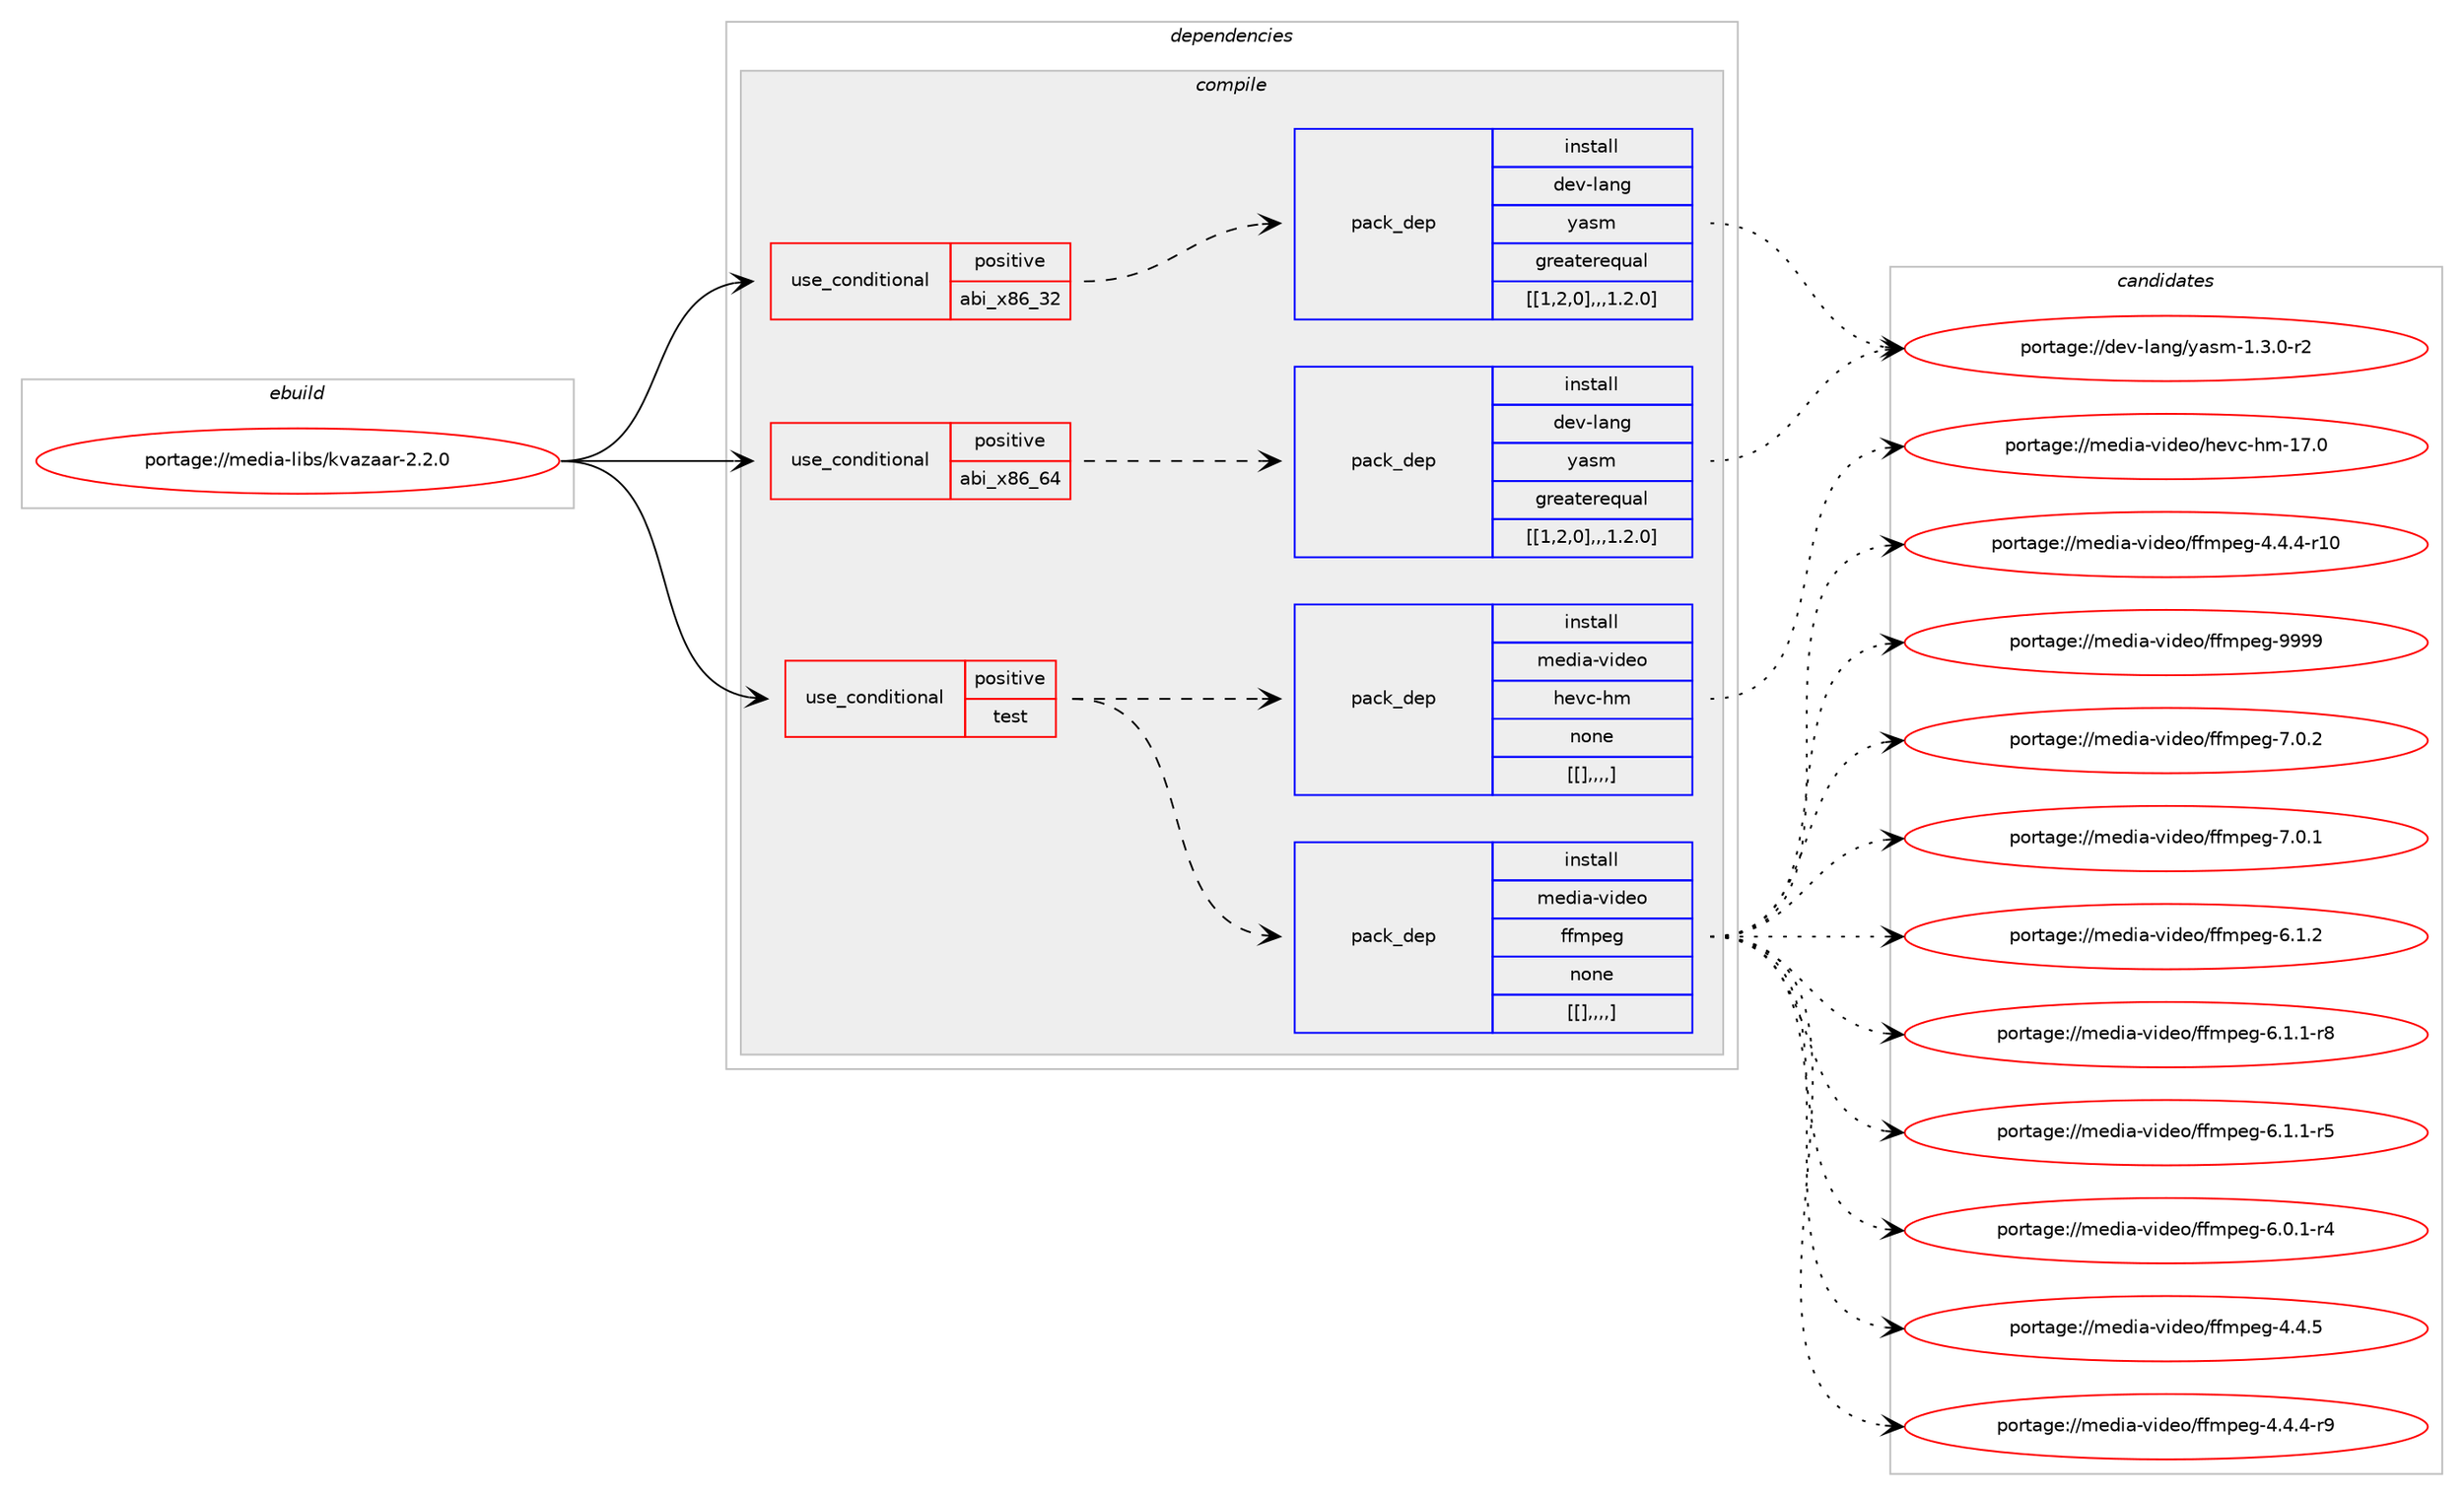 digraph prolog {

# *************
# Graph options
# *************

newrank=true;
concentrate=true;
compound=true;
graph [rankdir=LR,fontname=Helvetica,fontsize=10,ranksep=1.5];#, ranksep=2.5, nodesep=0.2];
edge  [arrowhead=vee];
node  [fontname=Helvetica,fontsize=10];

# **********
# The ebuild
# **********

subgraph cluster_leftcol {
color=gray;
label=<<i>ebuild</i>>;
id [label="portage://media-libs/kvazaar-2.2.0", color=red, width=4, href="../media-libs/kvazaar-2.2.0.svg"];
}

# ****************
# The dependencies
# ****************

subgraph cluster_midcol {
color=gray;
label=<<i>dependencies</i>>;
subgraph cluster_compile {
fillcolor="#eeeeee";
style=filled;
label=<<i>compile</i>>;
subgraph cond78453 {
dependency313886 [label=<<TABLE BORDER="0" CELLBORDER="1" CELLSPACING="0" CELLPADDING="4"><TR><TD ROWSPAN="3" CELLPADDING="10">use_conditional</TD></TR><TR><TD>positive</TD></TR><TR><TD>abi_x86_32</TD></TR></TABLE>>, shape=none, color=red];
subgraph pack232901 {
dependency313887 [label=<<TABLE BORDER="0" CELLBORDER="1" CELLSPACING="0" CELLPADDING="4" WIDTH="220"><TR><TD ROWSPAN="6" CELLPADDING="30">pack_dep</TD></TR><TR><TD WIDTH="110">install</TD></TR><TR><TD>dev-lang</TD></TR><TR><TD>yasm</TD></TR><TR><TD>greaterequal</TD></TR><TR><TD>[[1,2,0],,,1.2.0]</TD></TR></TABLE>>, shape=none, color=blue];
}
dependency313886:e -> dependency313887:w [weight=20,style="dashed",arrowhead="vee"];
}
id:e -> dependency313886:w [weight=20,style="solid",arrowhead="vee"];
subgraph cond78454 {
dependency313888 [label=<<TABLE BORDER="0" CELLBORDER="1" CELLSPACING="0" CELLPADDING="4"><TR><TD ROWSPAN="3" CELLPADDING="10">use_conditional</TD></TR><TR><TD>positive</TD></TR><TR><TD>abi_x86_64</TD></TR></TABLE>>, shape=none, color=red];
subgraph pack232902 {
dependency313889 [label=<<TABLE BORDER="0" CELLBORDER="1" CELLSPACING="0" CELLPADDING="4" WIDTH="220"><TR><TD ROWSPAN="6" CELLPADDING="30">pack_dep</TD></TR><TR><TD WIDTH="110">install</TD></TR><TR><TD>dev-lang</TD></TR><TR><TD>yasm</TD></TR><TR><TD>greaterequal</TD></TR><TR><TD>[[1,2,0],,,1.2.0]</TD></TR></TABLE>>, shape=none, color=blue];
}
dependency313888:e -> dependency313889:w [weight=20,style="dashed",arrowhead="vee"];
}
id:e -> dependency313888:w [weight=20,style="solid",arrowhead="vee"];
subgraph cond78455 {
dependency313890 [label=<<TABLE BORDER="0" CELLBORDER="1" CELLSPACING="0" CELLPADDING="4"><TR><TD ROWSPAN="3" CELLPADDING="10">use_conditional</TD></TR><TR><TD>positive</TD></TR><TR><TD>test</TD></TR></TABLE>>, shape=none, color=red];
subgraph pack232903 {
dependency313891 [label=<<TABLE BORDER="0" CELLBORDER="1" CELLSPACING="0" CELLPADDING="4" WIDTH="220"><TR><TD ROWSPAN="6" CELLPADDING="30">pack_dep</TD></TR><TR><TD WIDTH="110">install</TD></TR><TR><TD>media-video</TD></TR><TR><TD>ffmpeg</TD></TR><TR><TD>none</TD></TR><TR><TD>[[],,,,]</TD></TR></TABLE>>, shape=none, color=blue];
}
dependency313890:e -> dependency313891:w [weight=20,style="dashed",arrowhead="vee"];
subgraph pack232904 {
dependency313892 [label=<<TABLE BORDER="0" CELLBORDER="1" CELLSPACING="0" CELLPADDING="4" WIDTH="220"><TR><TD ROWSPAN="6" CELLPADDING="30">pack_dep</TD></TR><TR><TD WIDTH="110">install</TD></TR><TR><TD>media-video</TD></TR><TR><TD>hevc-hm</TD></TR><TR><TD>none</TD></TR><TR><TD>[[],,,,]</TD></TR></TABLE>>, shape=none, color=blue];
}
dependency313890:e -> dependency313892:w [weight=20,style="dashed",arrowhead="vee"];
}
id:e -> dependency313890:w [weight=20,style="solid",arrowhead="vee"];
}
subgraph cluster_compileandrun {
fillcolor="#eeeeee";
style=filled;
label=<<i>compile and run</i>>;
}
subgraph cluster_run {
fillcolor="#eeeeee";
style=filled;
label=<<i>run</i>>;
}
}

# **************
# The candidates
# **************

subgraph cluster_choices {
rank=same;
color=gray;
label=<<i>candidates</i>>;

subgraph choice232901 {
color=black;
nodesep=1;
choice100101118451089711010347121971151094549465146484511450 [label="portage://dev-lang/yasm-1.3.0-r2", color=red, width=4,href="../dev-lang/yasm-1.3.0-r2.svg"];
dependency313887:e -> choice100101118451089711010347121971151094549465146484511450:w [style=dotted,weight="100"];
}
subgraph choice232902 {
color=black;
nodesep=1;
choice100101118451089711010347121971151094549465146484511450 [label="portage://dev-lang/yasm-1.3.0-r2", color=red, width=4,href="../dev-lang/yasm-1.3.0-r2.svg"];
dependency313889:e -> choice100101118451089711010347121971151094549465146484511450:w [style=dotted,weight="100"];
}
subgraph choice232903 {
color=black;
nodesep=1;
choice1091011001059745118105100101111471021021091121011034557575757 [label="portage://media-video/ffmpeg-9999", color=red, width=4,href="../media-video/ffmpeg-9999.svg"];
choice109101100105974511810510010111147102102109112101103455546484650 [label="portage://media-video/ffmpeg-7.0.2", color=red, width=4,href="../media-video/ffmpeg-7.0.2.svg"];
choice109101100105974511810510010111147102102109112101103455546484649 [label="portage://media-video/ffmpeg-7.0.1", color=red, width=4,href="../media-video/ffmpeg-7.0.1.svg"];
choice109101100105974511810510010111147102102109112101103455446494650 [label="portage://media-video/ffmpeg-6.1.2", color=red, width=4,href="../media-video/ffmpeg-6.1.2.svg"];
choice1091011001059745118105100101111471021021091121011034554464946494511456 [label="portage://media-video/ffmpeg-6.1.1-r8", color=red, width=4,href="../media-video/ffmpeg-6.1.1-r8.svg"];
choice1091011001059745118105100101111471021021091121011034554464946494511453 [label="portage://media-video/ffmpeg-6.1.1-r5", color=red, width=4,href="../media-video/ffmpeg-6.1.1-r5.svg"];
choice1091011001059745118105100101111471021021091121011034554464846494511452 [label="portage://media-video/ffmpeg-6.0.1-r4", color=red, width=4,href="../media-video/ffmpeg-6.0.1-r4.svg"];
choice109101100105974511810510010111147102102109112101103455246524653 [label="portage://media-video/ffmpeg-4.4.5", color=red, width=4,href="../media-video/ffmpeg-4.4.5.svg"];
choice1091011001059745118105100101111471021021091121011034552465246524511457 [label="portage://media-video/ffmpeg-4.4.4-r9", color=red, width=4,href="../media-video/ffmpeg-4.4.4-r9.svg"];
choice109101100105974511810510010111147102102109112101103455246524652451144948 [label="portage://media-video/ffmpeg-4.4.4-r10", color=red, width=4,href="../media-video/ffmpeg-4.4.4-r10.svg"];
dependency313891:e -> choice1091011001059745118105100101111471021021091121011034557575757:w [style=dotted,weight="100"];
dependency313891:e -> choice109101100105974511810510010111147102102109112101103455546484650:w [style=dotted,weight="100"];
dependency313891:e -> choice109101100105974511810510010111147102102109112101103455546484649:w [style=dotted,weight="100"];
dependency313891:e -> choice109101100105974511810510010111147102102109112101103455446494650:w [style=dotted,weight="100"];
dependency313891:e -> choice1091011001059745118105100101111471021021091121011034554464946494511456:w [style=dotted,weight="100"];
dependency313891:e -> choice1091011001059745118105100101111471021021091121011034554464946494511453:w [style=dotted,weight="100"];
dependency313891:e -> choice1091011001059745118105100101111471021021091121011034554464846494511452:w [style=dotted,weight="100"];
dependency313891:e -> choice109101100105974511810510010111147102102109112101103455246524653:w [style=dotted,weight="100"];
dependency313891:e -> choice1091011001059745118105100101111471021021091121011034552465246524511457:w [style=dotted,weight="100"];
dependency313891:e -> choice109101100105974511810510010111147102102109112101103455246524652451144948:w [style=dotted,weight="100"];
}
subgraph choice232904 {
color=black;
nodesep=1;
choice10910110010597451181051001011114710410111899451041094549554648 [label="portage://media-video/hevc-hm-17.0", color=red, width=4,href="../media-video/hevc-hm-17.0.svg"];
dependency313892:e -> choice10910110010597451181051001011114710410111899451041094549554648:w [style=dotted,weight="100"];
}
}

}
